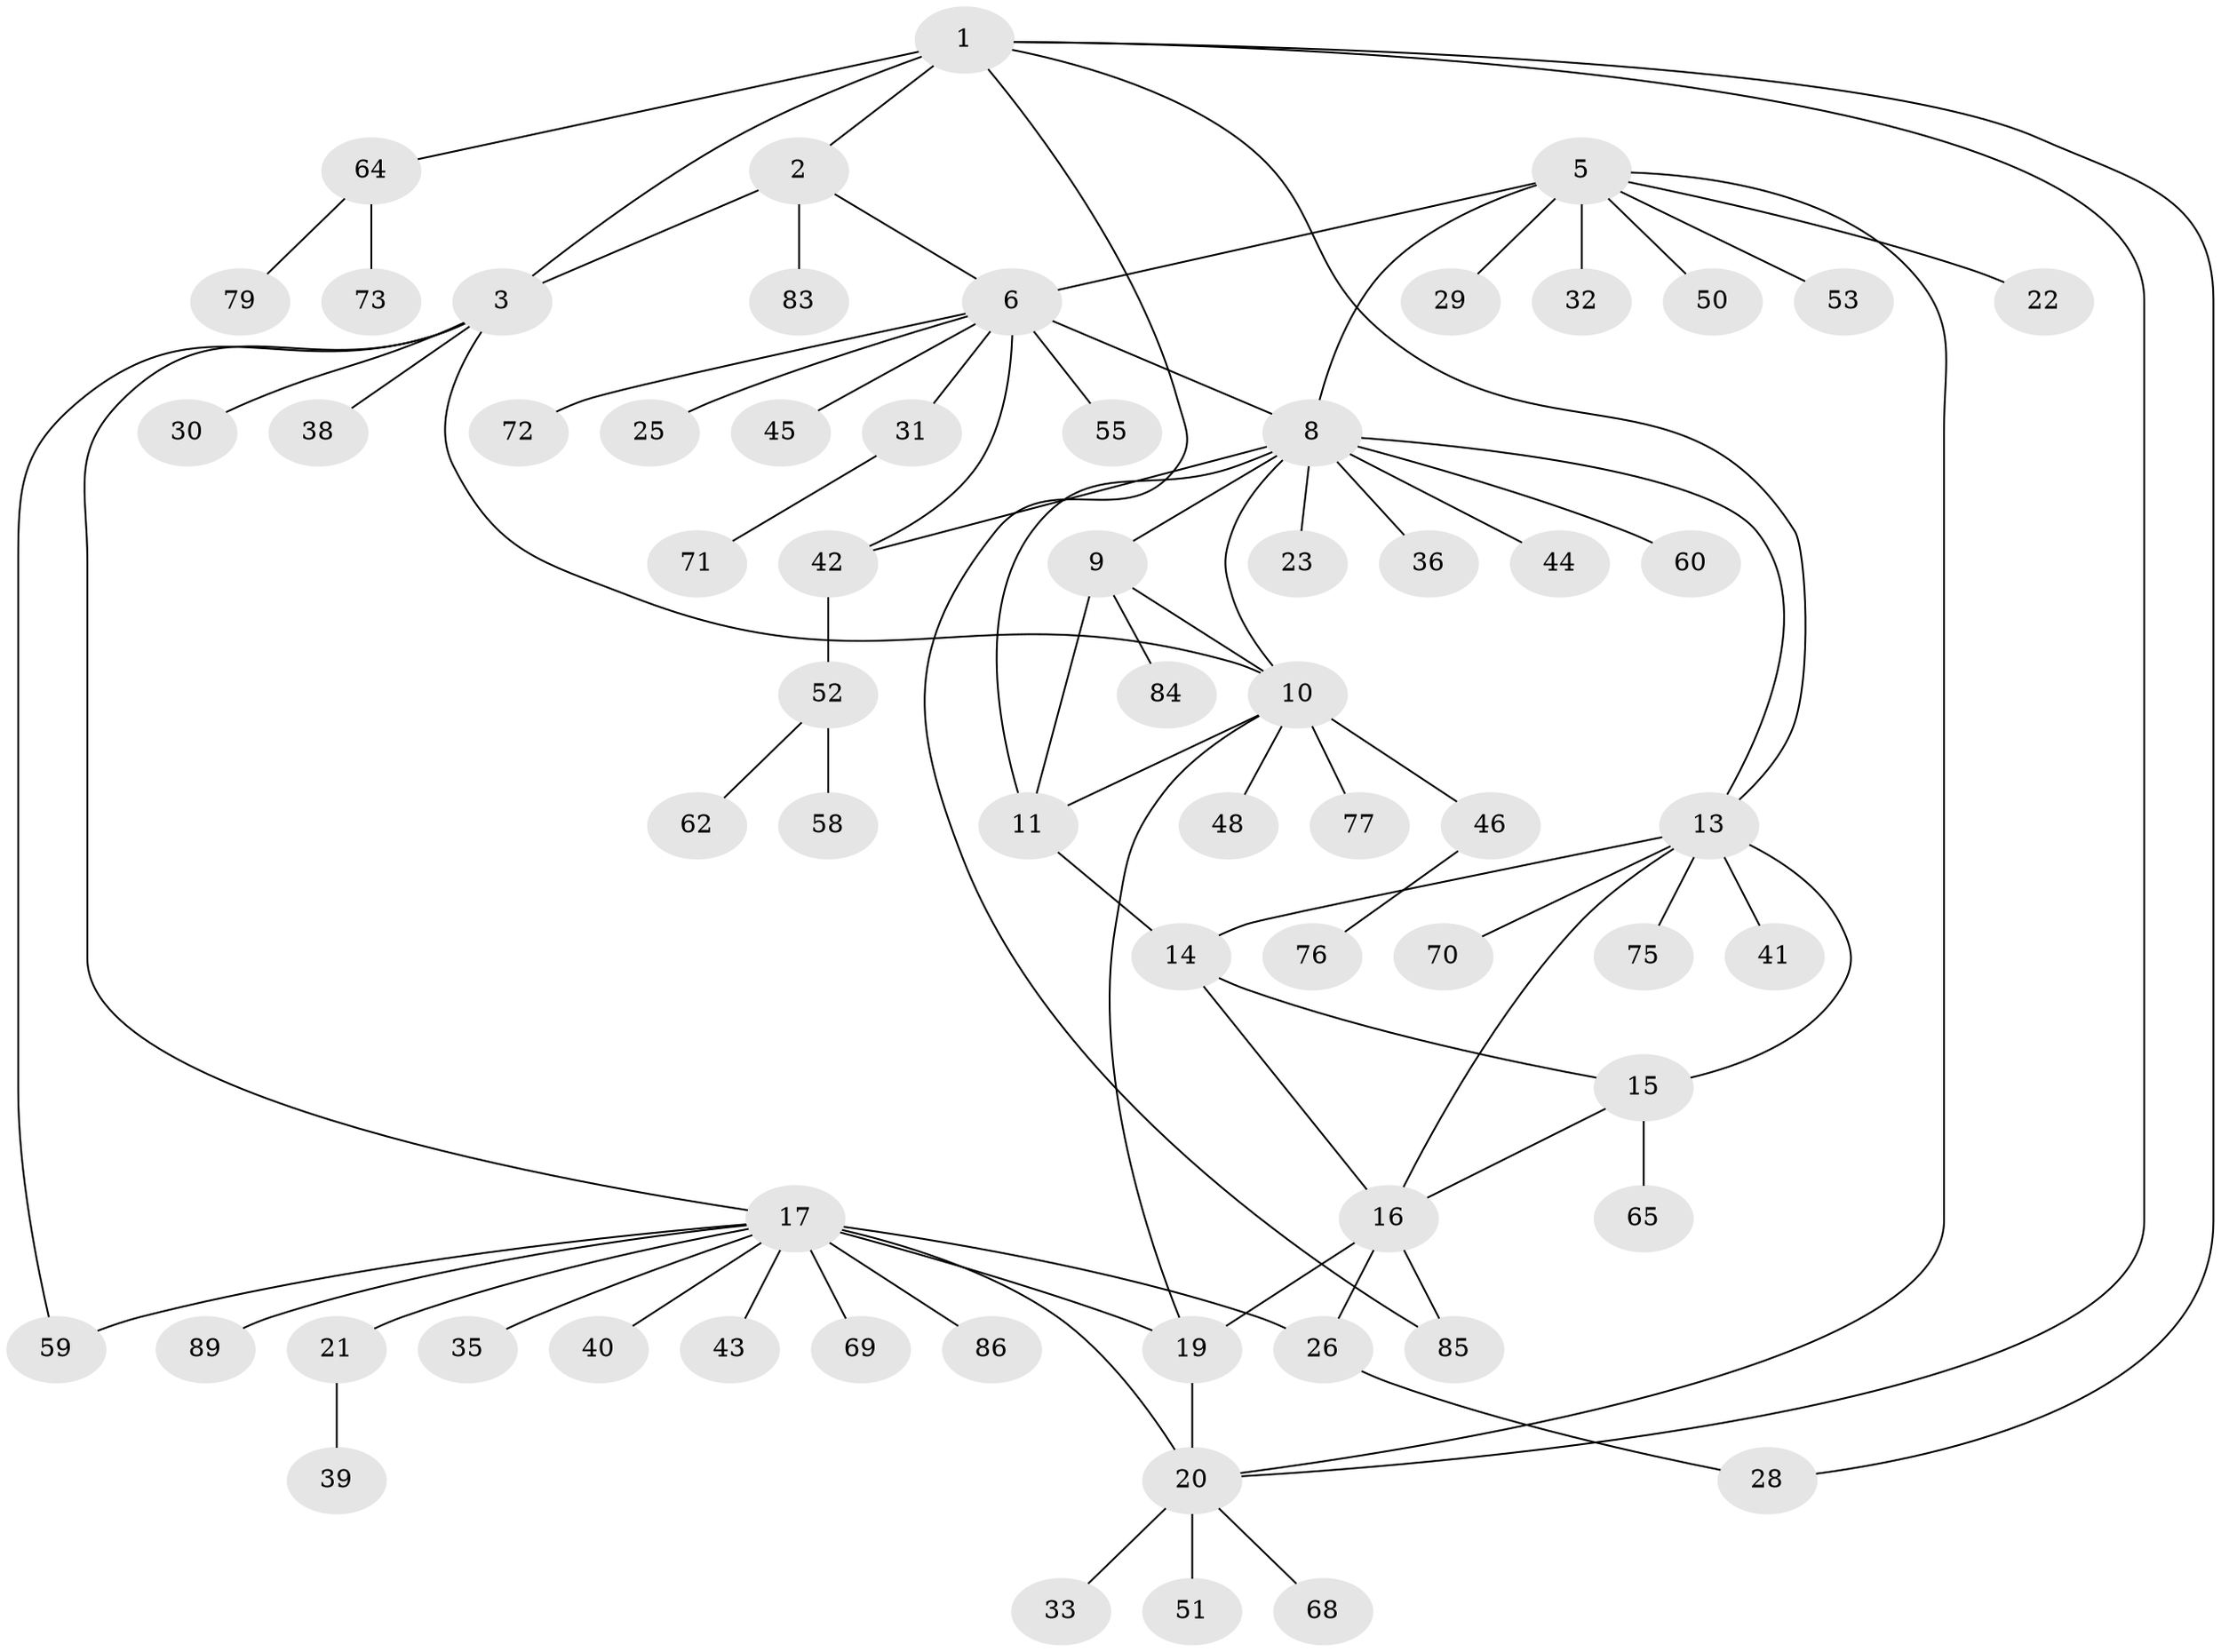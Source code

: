 // Generated by graph-tools (version 1.1) at 2025/24/03/03/25 07:24:17]
// undirected, 65 vertices, 85 edges
graph export_dot {
graph [start="1"]
  node [color=gray90,style=filled];
  1 [super="+67"];
  2 [super="+82"];
  3 [super="+4"];
  5 [super="+87"];
  6 [super="+7"];
  8 [super="+12"];
  9 [super="+27"];
  10 [super="+74"];
  11;
  13 [super="+24"];
  14 [super="+49"];
  15;
  16 [super="+80"];
  17 [super="+18"];
  19;
  20 [super="+78"];
  21 [super="+37"];
  22;
  23;
  25;
  26 [super="+66"];
  28;
  29;
  30;
  31 [super="+34"];
  32;
  33 [super="+47"];
  35 [super="+57"];
  36;
  38;
  39;
  40;
  41;
  42 [super="+81"];
  43;
  44;
  45;
  46 [super="+56"];
  48 [super="+54"];
  50;
  51;
  52;
  53 [super="+63"];
  55;
  58 [super="+61"];
  59;
  60;
  62;
  64 [super="+88"];
  65;
  68;
  69;
  70;
  71;
  72;
  73;
  75;
  76;
  77;
  79;
  83;
  84;
  85;
  86;
  89;
  1 -- 2;
  1 -- 3 [weight=2];
  1 -- 13;
  1 -- 28;
  1 -- 64;
  1 -- 85;
  1 -- 20;
  2 -- 3 [weight=2];
  2 -- 6;
  2 -- 83;
  3 -- 30;
  3 -- 38;
  3 -- 59;
  3 -- 17;
  3 -- 10;
  5 -- 6 [weight=2];
  5 -- 8;
  5 -- 20;
  5 -- 22;
  5 -- 29;
  5 -- 32;
  5 -- 50;
  5 -- 53;
  6 -- 8 [weight=2];
  6 -- 45;
  6 -- 72;
  6 -- 55;
  6 -- 25;
  6 -- 31;
  6 -- 42;
  8 -- 13;
  8 -- 44;
  8 -- 36;
  8 -- 9;
  8 -- 10;
  8 -- 11;
  8 -- 42;
  8 -- 23;
  8 -- 60;
  9 -- 10;
  9 -- 11;
  9 -- 84;
  10 -- 11;
  10 -- 19;
  10 -- 46;
  10 -- 48;
  10 -- 77;
  11 -- 14;
  13 -- 14;
  13 -- 15;
  13 -- 16;
  13 -- 41;
  13 -- 70;
  13 -- 75;
  14 -- 15;
  14 -- 16;
  15 -- 16;
  15 -- 65;
  16 -- 19;
  16 -- 26;
  16 -- 85;
  17 -- 19 [weight=2];
  17 -- 20 [weight=2];
  17 -- 21;
  17 -- 40;
  17 -- 59;
  17 -- 86;
  17 -- 89;
  17 -- 35;
  17 -- 69;
  17 -- 43;
  17 -- 26;
  19 -- 20;
  20 -- 33;
  20 -- 51;
  20 -- 68;
  21 -- 39;
  26 -- 28;
  31 -- 71;
  42 -- 52;
  46 -- 76;
  52 -- 58;
  52 -- 62;
  64 -- 73;
  64 -- 79;
}
